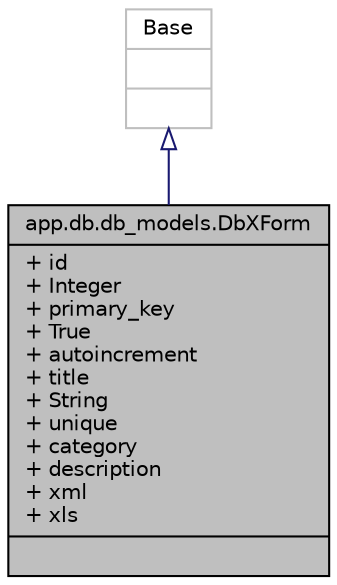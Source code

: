 digraph "app.db.db_models.DbXForm"
{
 // LATEX_PDF_SIZE
  edge [fontname="Helvetica",fontsize="10",labelfontname="Helvetica",labelfontsize="10"];
  node [fontname="Helvetica",fontsize="10",shape=record];
  Node1 [label="{app.db.db_models.DbXForm\n|+ id\l+ Integer\l+ primary_key\l+ True\l+ autoincrement\l+ title\l+ String\l+ unique\l+ category\l+ description\l+ xml\l+ xls\l|}",height=0.2,width=0.4,color="black", fillcolor="grey75", style="filled", fontcolor="black",tooltip=" "];
  Node2 -> Node1 [dir="back",color="midnightblue",fontsize="10",style="solid",arrowtail="onormal",fontname="Helvetica"];
  Node2 [label="{Base\n||}",height=0.2,width=0.4,color="grey75", fillcolor="white", style="filled",tooltip=" "];
}
